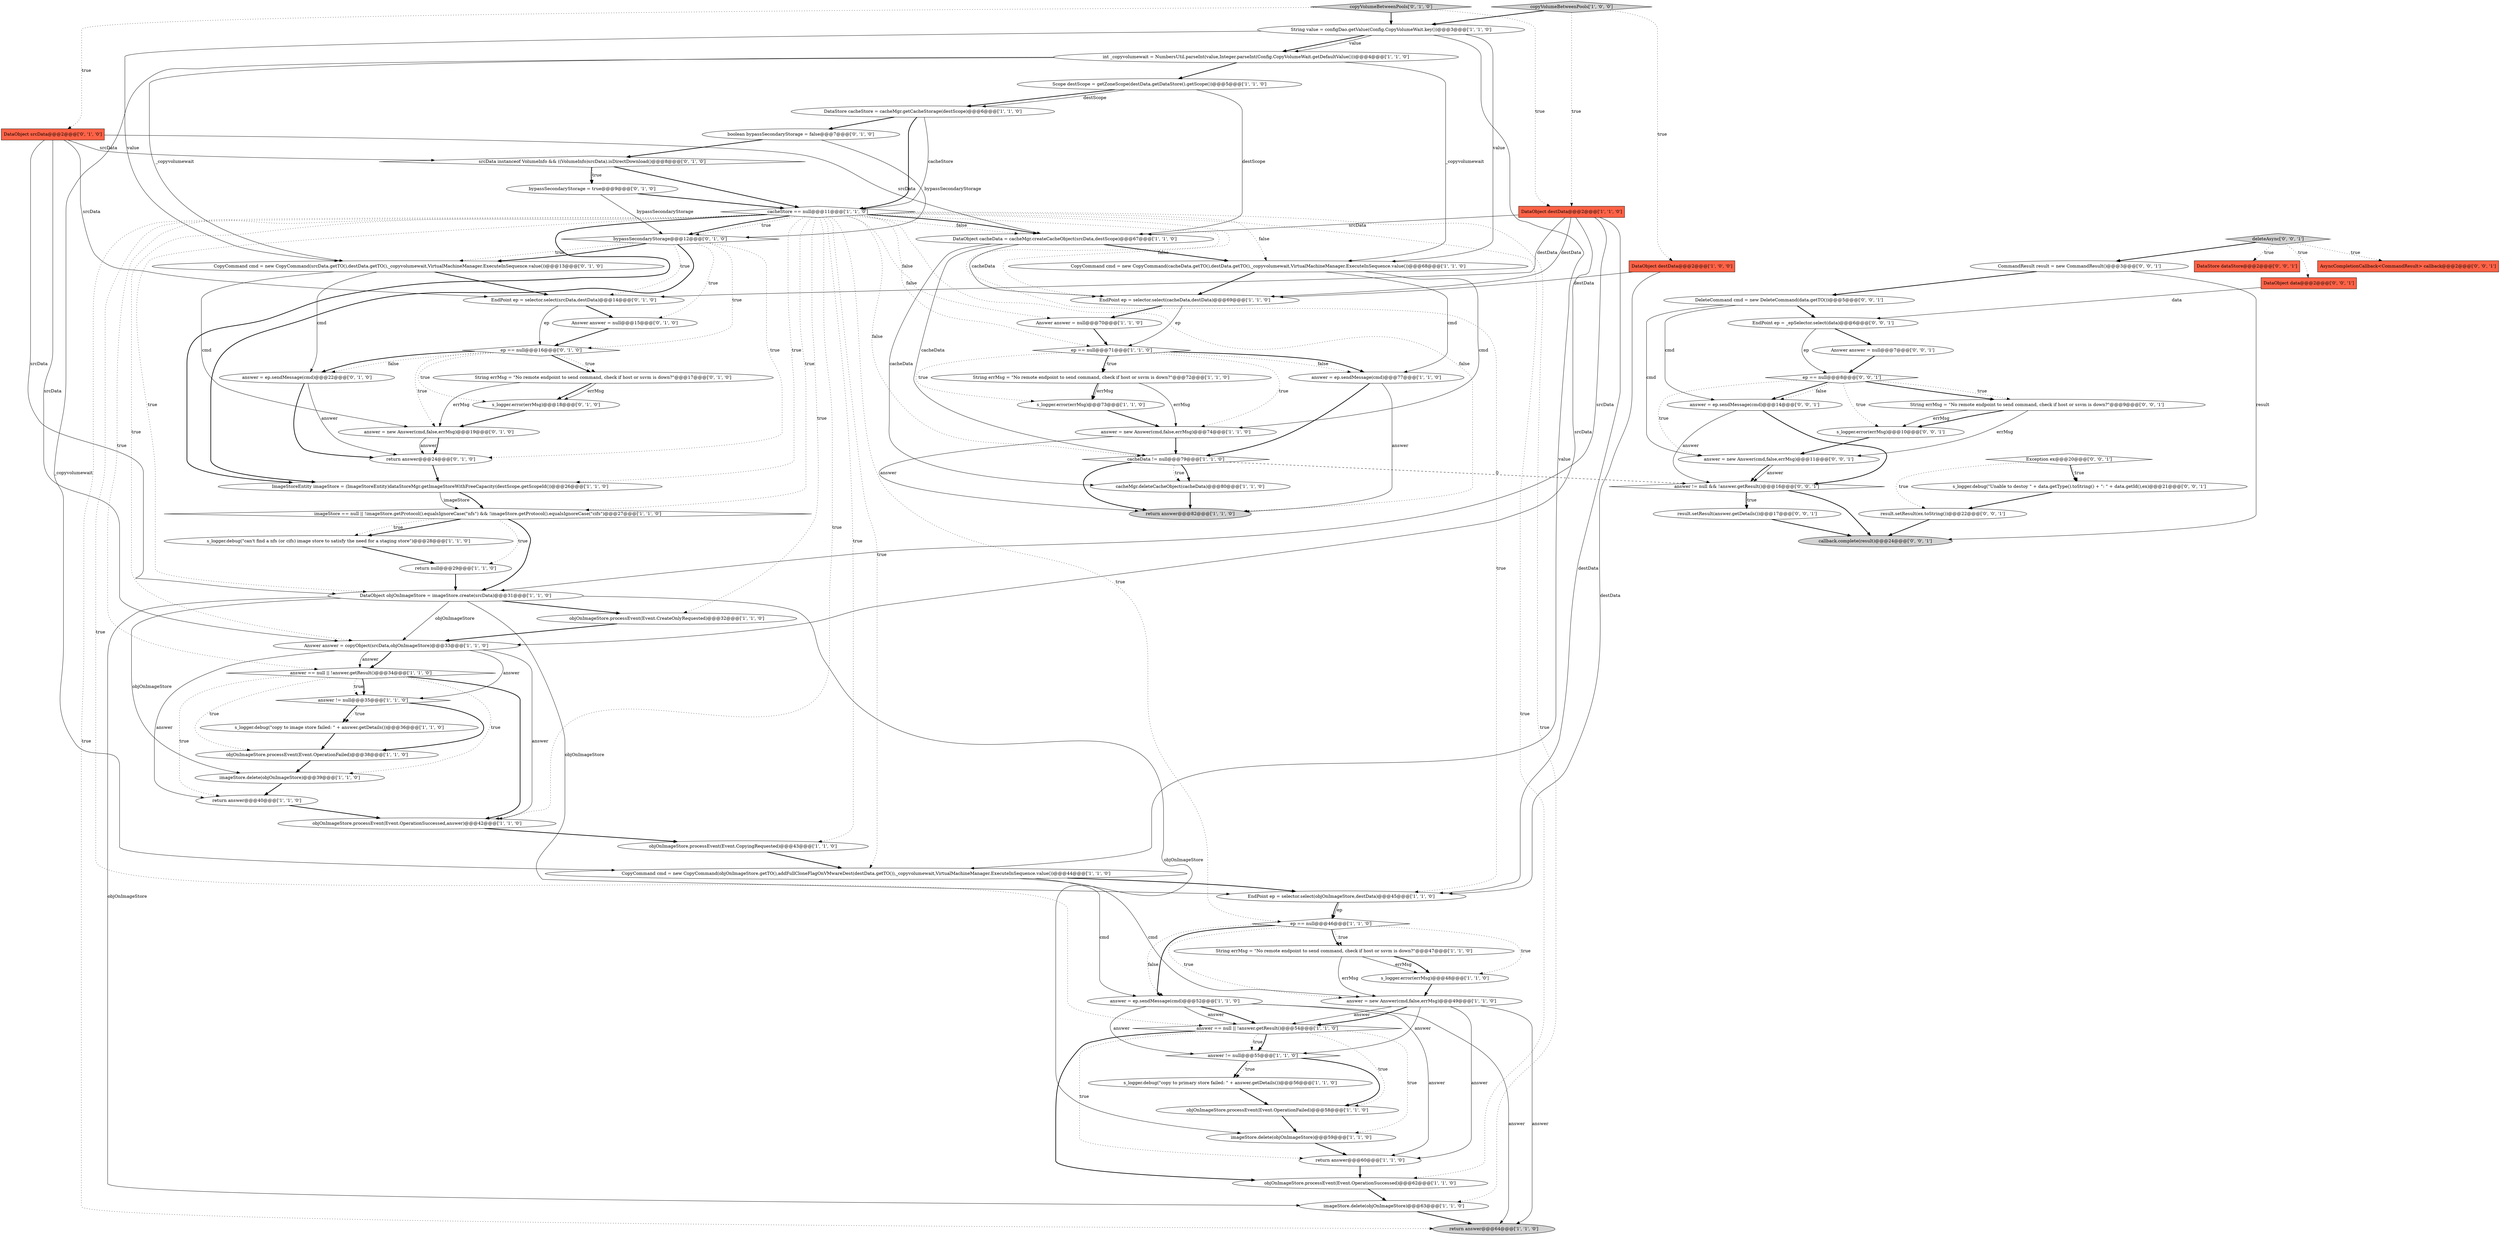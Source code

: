 digraph {
75 [style = filled, label = "CommandResult result = new CommandResult()@@@3@@@['0', '0', '1']", fillcolor = white, shape = ellipse image = "AAA0AAABBB3BBB"];
79 [style = filled, label = "Exception ex@@@20@@@['0', '0', '1']", fillcolor = white, shape = diamond image = "AAA0AAABBB3BBB"];
36 [style = filled, label = "String value = configDao.getValue(Config.CopyVolumeWait.key())@@@3@@@['1', '1', '0']", fillcolor = white, shape = ellipse image = "AAA0AAABBB1BBB"];
4 [style = filled, label = "return answer@@@64@@@['1', '1', '0']", fillcolor = lightgray, shape = ellipse image = "AAA0AAABBB1BBB"];
7 [style = filled, label = "answer = ep.sendMessage(cmd)@@@77@@@['1', '1', '0']", fillcolor = white, shape = ellipse image = "AAA0AAABBB1BBB"];
18 [style = filled, label = "objOnImageStore.processEvent(Event.OperationFailed)@@@58@@@['1', '1', '0']", fillcolor = white, shape = ellipse image = "AAA0AAABBB1BBB"];
11 [style = filled, label = "CopyCommand cmd = new CopyCommand(objOnImageStore.getTO(),addFullCloneFlagOnVMwareDest(destData.getTO()),_copyvolumewait,VirtualMachineManager.ExecuteInSequence.value())@@@44@@@['1', '1', '0']", fillcolor = white, shape = ellipse image = "AAA0AAABBB1BBB"];
74 [style = filled, label = "callback.complete(result)@@@24@@@['0', '0', '1']", fillcolor = lightgray, shape = ellipse image = "AAA0AAABBB3BBB"];
17 [style = filled, label = "return null@@@29@@@['1', '1', '0']", fillcolor = white, shape = ellipse image = "AAA0AAABBB1BBB"];
12 [style = filled, label = "answer = new Answer(cmd,false,errMsg)@@@74@@@['1', '1', '0']", fillcolor = white, shape = ellipse image = "AAA0AAABBB1BBB"];
44 [style = filled, label = "answer == null || !answer.getResult()@@@54@@@['1', '1', '0']", fillcolor = white, shape = diamond image = "AAA0AAABBB1BBB"];
61 [style = filled, label = "return answer@@@24@@@['0', '1', '0']", fillcolor = white, shape = ellipse image = "AAA1AAABBB2BBB"];
43 [style = filled, label = "answer != null@@@35@@@['1', '1', '0']", fillcolor = white, shape = diamond image = "AAA0AAABBB1BBB"];
35 [style = filled, label = "answer != null@@@55@@@['1', '1', '0']", fillcolor = white, shape = diamond image = "AAA0AAABBB1BBB"];
59 [style = filled, label = "Answer answer = null@@@15@@@['0', '1', '0']", fillcolor = white, shape = ellipse image = "AAA1AAABBB2BBB"];
64 [style = filled, label = "DataObject srcData@@@2@@@['0', '1', '0']", fillcolor = tomato, shape = box image = "AAA0AAABBB2BBB"];
52 [style = filled, label = "answer = ep.sendMessage(cmd)@@@22@@@['0', '1', '0']", fillcolor = white, shape = ellipse image = "AAA1AAABBB2BBB"];
42 [style = filled, label = "imageStore.delete(objOnImageStore)@@@39@@@['1', '1', '0']", fillcolor = white, shape = ellipse image = "AAA0AAABBB1BBB"];
38 [style = filled, label = "DataObject destData@@@2@@@['1', '1', '0']", fillcolor = tomato, shape = box image = "AAA0AAABBB1BBB"];
78 [style = filled, label = "deleteAsync['0', '0', '1']", fillcolor = lightgray, shape = diamond image = "AAA0AAABBB3BBB"];
50 [style = filled, label = "return answer@@@40@@@['1', '1', '0']", fillcolor = white, shape = ellipse image = "AAA0AAABBB1BBB"];
65 [style = filled, label = "s_logger.error(errMsg)@@@18@@@['0', '1', '0']", fillcolor = white, shape = ellipse image = "AAA1AAABBB2BBB"];
80 [style = filled, label = "DataStore dataStore@@@2@@@['0', '0', '1']", fillcolor = tomato, shape = box image = "AAA0AAABBB3BBB"];
25 [style = filled, label = "answer = new Answer(cmd,false,errMsg)@@@49@@@['1', '1', '0']", fillcolor = white, shape = ellipse image = "AAA0AAABBB1BBB"];
66 [style = filled, label = "answer != null && !answer.getResult()@@@16@@@['0', '0', '1']", fillcolor = white, shape = diamond image = "AAA0AAABBB3BBB"];
47 [style = filled, label = "answer = ep.sendMessage(cmd)@@@52@@@['1', '1', '0']", fillcolor = white, shape = ellipse image = "AAA0AAABBB1BBB"];
27 [style = filled, label = "objOnImageStore.processEvent(Event.OperationSuccessed)@@@62@@@['1', '1', '0']", fillcolor = white, shape = ellipse image = "AAA0AAABBB1BBB"];
20 [style = filled, label = "cacheData != null@@@79@@@['1', '1', '0']", fillcolor = white, shape = diamond image = "AAA0AAABBB1BBB"];
9 [style = filled, label = "Answer answer = null@@@70@@@['1', '1', '0']", fillcolor = white, shape = ellipse image = "AAA0AAABBB1BBB"];
34 [style = filled, label = "s_logger.debug(\"can't find a nfs (or cifs) image store to satisfy the need for a staging store\")@@@28@@@['1', '1', '0']", fillcolor = white, shape = ellipse image = "AAA0AAABBB1BBB"];
10 [style = filled, label = "String errMsg = \"No remote endpoint to send command, check if host or ssvm is down?\"@@@72@@@['1', '1', '0']", fillcolor = white, shape = ellipse image = "AAA0AAABBB1BBB"];
73 [style = filled, label = "answer = new Answer(cmd,false,errMsg)@@@11@@@['0', '0', '1']", fillcolor = white, shape = ellipse image = "AAA0AAABBB3BBB"];
60 [style = filled, label = "bypassSecondaryStorage@@@12@@@['0', '1', '0']", fillcolor = white, shape = diamond image = "AAA1AAABBB2BBB"];
6 [style = filled, label = "objOnImageStore.processEvent(Event.OperationSuccessed,answer)@@@42@@@['1', '1', '0']", fillcolor = white, shape = ellipse image = "AAA0AAABBB1BBB"];
37 [style = filled, label = "imageStore.delete(objOnImageStore)@@@59@@@['1', '1', '0']", fillcolor = white, shape = ellipse image = "AAA0AAABBB1BBB"];
83 [style = filled, label = "result.setResult(ex.toString())@@@22@@@['0', '0', '1']", fillcolor = white, shape = ellipse image = "AAA0AAABBB3BBB"];
68 [style = filled, label = "answer = ep.sendMessage(cmd)@@@14@@@['0', '0', '1']", fillcolor = white, shape = ellipse image = "AAA0AAABBB3BBB"];
13 [style = filled, label = "answer == null || !answer.getResult()@@@34@@@['1', '1', '0']", fillcolor = white, shape = diamond image = "AAA0AAABBB1BBB"];
3 [style = filled, label = "String errMsg = \"No remote endpoint to send command, check if host or ssvm is down?\"@@@47@@@['1', '1', '0']", fillcolor = white, shape = ellipse image = "AAA0AAABBB1BBB"];
30 [style = filled, label = "DataObject destData@@@2@@@['1', '0', '0']", fillcolor = tomato, shape = box image = "AAA0AAABBB1BBB"];
5 [style = filled, label = "ep == null@@@71@@@['1', '1', '0']", fillcolor = white, shape = diamond image = "AAA0AAABBB1BBB"];
56 [style = filled, label = "CopyCommand cmd = new CopyCommand(srcData.getTO(),destData.getTO(),_copyvolumewait,VirtualMachineManager.ExecuteInSequence.value())@@@13@@@['0', '1', '0']", fillcolor = white, shape = ellipse image = "AAA1AAABBB2BBB"];
69 [style = filled, label = "DataObject data@@@2@@@['0', '0', '1']", fillcolor = tomato, shape = box image = "AAA0AAABBB3BBB"];
71 [style = filled, label = "result.setResult(answer.getDetails())@@@17@@@['0', '0', '1']", fillcolor = white, shape = ellipse image = "AAA0AAABBB3BBB"];
53 [style = filled, label = "srcData instanceof VolumeInfo && ((VolumeInfo)srcData).isDirectDownload()@@@8@@@['0', '1', '0']", fillcolor = white, shape = diamond image = "AAA1AAABBB2BBB"];
76 [style = filled, label = "AsyncCompletionCallback<CommandResult> callback@@@2@@@['0', '0', '1']", fillcolor = tomato, shape = box image = "AAA0AAABBB3BBB"];
32 [style = filled, label = "DataStore cacheStore = cacheMgr.getCacheStorage(destScope)@@@6@@@['1', '1', '0']", fillcolor = white, shape = ellipse image = "AAA0AAABBB1BBB"];
57 [style = filled, label = "EndPoint ep = selector.select(srcData,destData)@@@14@@@['0', '1', '0']", fillcolor = white, shape = ellipse image = "AAA1AAABBB2BBB"];
58 [style = filled, label = "ep == null@@@16@@@['0', '1', '0']", fillcolor = white, shape = diamond image = "AAA1AAABBB2BBB"];
39 [style = filled, label = "return answer@@@60@@@['1', '1', '0']", fillcolor = white, shape = ellipse image = "AAA0AAABBB1BBB"];
62 [style = filled, label = "copyVolumeBetweenPools['0', '1', '0']", fillcolor = lightgray, shape = diamond image = "AAA0AAABBB2BBB"];
45 [style = filled, label = "int _copyvolumewait = NumbersUtil.parseInt(value,Integer.parseInt(Config.CopyVolumeWait.getDefaultValue()))@@@4@@@['1', '1', '0']", fillcolor = white, shape = ellipse image = "AAA0AAABBB1BBB"];
19 [style = filled, label = "s_logger.error(errMsg)@@@48@@@['1', '1', '0']", fillcolor = white, shape = ellipse image = "AAA0AAABBB1BBB"];
48 [style = filled, label = "cacheStore == null@@@11@@@['1', '1', '0']", fillcolor = white, shape = diamond image = "AAA0AAABBB1BBB"];
82 [style = filled, label = "s_logger.debug(\"Unable to destoy \" + data.getType().toString() + \": \" + data.getId(),ex)@@@21@@@['0', '0', '1']", fillcolor = white, shape = ellipse image = "AAA0AAABBB3BBB"];
14 [style = filled, label = "EndPoint ep = selector.select(objOnImageStore,destData)@@@45@@@['1', '1', '0']", fillcolor = white, shape = ellipse image = "AAA0AAABBB1BBB"];
51 [style = filled, label = "bypassSecondaryStorage = true@@@9@@@['0', '1', '0']", fillcolor = white, shape = ellipse image = "AAA1AAABBB2BBB"];
55 [style = filled, label = "answer = new Answer(cmd,false,errMsg)@@@19@@@['0', '1', '0']", fillcolor = white, shape = ellipse image = "AAA1AAABBB2BBB"];
84 [style = filled, label = "ep == null@@@8@@@['0', '0', '1']", fillcolor = white, shape = diamond image = "AAA0AAABBB3BBB"];
54 [style = filled, label = "String errMsg = \"No remote endpoint to send command, check if host or ssvm is down?\"@@@17@@@['0', '1', '0']", fillcolor = white, shape = ellipse image = "AAA1AAABBB2BBB"];
28 [style = filled, label = "copyVolumeBetweenPools['1', '0', '0']", fillcolor = lightgray, shape = diamond image = "AAA0AAABBB1BBB"];
24 [style = filled, label = "Scope destScope = getZoneScope(destData.getDataStore().getScope())@@@5@@@['1', '1', '0']", fillcolor = white, shape = ellipse image = "AAA0AAABBB1BBB"];
21 [style = filled, label = "return answer@@@82@@@['1', '1', '0']", fillcolor = lightgray, shape = ellipse image = "AAA0AAABBB1BBB"];
41 [style = filled, label = "DataObject objOnImageStore = imageStore.create(srcData)@@@31@@@['1', '1', '0']", fillcolor = white, shape = ellipse image = "AAA0AAABBB1BBB"];
0 [style = filled, label = "s_logger.debug(\"copy to image store failed: \" + answer.getDetails())@@@36@@@['1', '1', '0']", fillcolor = white, shape = ellipse image = "AAA0AAABBB1BBB"];
70 [style = filled, label = "Answer answer = null@@@7@@@['0', '0', '1']", fillcolor = white, shape = ellipse image = "AAA0AAABBB3BBB"];
81 [style = filled, label = "s_logger.error(errMsg)@@@10@@@['0', '0', '1']", fillcolor = white, shape = ellipse image = "AAA0AAABBB3BBB"];
29 [style = filled, label = "EndPoint ep = selector.select(cacheData,destData)@@@69@@@['1', '1', '0']", fillcolor = white, shape = ellipse image = "AAA0AAABBB1BBB"];
33 [style = filled, label = "ep == null@@@46@@@['1', '1', '0']", fillcolor = white, shape = diamond image = "AAA0AAABBB1BBB"];
40 [style = filled, label = "CopyCommand cmd = new CopyCommand(cacheData.getTO(),destData.getTO(),_copyvolumewait,VirtualMachineManager.ExecuteInSequence.value())@@@68@@@['1', '1', '0']", fillcolor = white, shape = ellipse image = "AAA0AAABBB1BBB"];
72 [style = filled, label = "EndPoint ep = _epSelector.select(data)@@@6@@@['0', '0', '1']", fillcolor = white, shape = ellipse image = "AAA0AAABBB3BBB"];
63 [style = filled, label = "boolean bypassSecondaryStorage = false@@@7@@@['0', '1', '0']", fillcolor = white, shape = ellipse image = "AAA1AAABBB2BBB"];
8 [style = filled, label = "s_logger.error(errMsg)@@@73@@@['1', '1', '0']", fillcolor = white, shape = ellipse image = "AAA0AAABBB1BBB"];
46 [style = filled, label = "imageStore.delete(objOnImageStore)@@@63@@@['1', '1', '0']", fillcolor = white, shape = ellipse image = "AAA0AAABBB1BBB"];
2 [style = filled, label = "DataObject cacheData = cacheMgr.createCacheObject(srcData,destScope)@@@67@@@['1', '1', '0']", fillcolor = white, shape = ellipse image = "AAA0AAABBB1BBB"];
23 [style = filled, label = "cacheMgr.deleteCacheObject(cacheData)@@@80@@@['1', '1', '0']", fillcolor = white, shape = ellipse image = "AAA0AAABBB1BBB"];
1 [style = filled, label = "objOnImageStore.processEvent(Event.OperationFailed)@@@38@@@['1', '1', '0']", fillcolor = white, shape = ellipse image = "AAA0AAABBB1BBB"];
22 [style = filled, label = "imageStore == null || !imageStore.getProtocol().equalsIgnoreCase(\"nfs\") && !imageStore.getProtocol().equalsIgnoreCase(\"cifs\")@@@27@@@['1', '1', '0']", fillcolor = white, shape = diamond image = "AAA0AAABBB1BBB"];
26 [style = filled, label = "objOnImageStore.processEvent(Event.CopyingRequested)@@@43@@@['1', '1', '0']", fillcolor = white, shape = ellipse image = "AAA0AAABBB1BBB"];
31 [style = filled, label = "ImageStoreEntity imageStore = (ImageStoreEntity)dataStoreMgr.getImageStoreWithFreeCapacity(destScope.getScopeId())@@@26@@@['1', '1', '0']", fillcolor = white, shape = ellipse image = "AAA0AAABBB1BBB"];
49 [style = filled, label = "objOnImageStore.processEvent(Event.CreateOnlyRequested)@@@32@@@['1', '1', '0']", fillcolor = white, shape = ellipse image = "AAA0AAABBB1BBB"];
16 [style = filled, label = "Answer answer = copyObject(srcData,objOnImageStore)@@@33@@@['1', '1', '0']", fillcolor = white, shape = ellipse image = "AAA0AAABBB1BBB"];
67 [style = filled, label = "DeleteCommand cmd = new DeleteCommand(data.getTO())@@@5@@@['0', '0', '1']", fillcolor = white, shape = ellipse image = "AAA0AAABBB3BBB"];
77 [style = filled, label = "String errMsg = \"No remote endpoint to send command, check if host or ssvm is down?\"@@@9@@@['0', '0', '1']", fillcolor = white, shape = ellipse image = "AAA0AAABBB3BBB"];
15 [style = filled, label = "s_logger.debug(\"copy to primary store failed: \" + answer.getDetails())@@@56@@@['1', '1', '0']", fillcolor = white, shape = ellipse image = "AAA0AAABBB1BBB"];
51->48 [style = bold, label=""];
38->41 [style = solid, label="srcData"];
5->8 [style = dotted, label="true"];
20->23 [style = bold, label=""];
13->42 [style = dotted, label="true"];
24->32 [style = bold, label=""];
55->61 [style = solid, label="answer"];
78->69 [style = dotted, label="true"];
13->1 [style = dotted, label="true"];
70->84 [style = bold, label=""];
58->65 [style = dotted, label="true"];
66->71 [style = dotted, label="true"];
45->11 [style = solid, label="_copyvolumewait"];
2->29 [style = solid, label="cacheData"];
78->75 [style = bold, label=""];
60->57 [style = dotted, label="true"];
16->6 [style = solid, label="answer"];
32->48 [style = solid, label="cacheStore"];
25->39 [style = solid, label="answer"];
13->6 [style = bold, label=""];
39->27 [style = bold, label=""];
48->22 [style = dotted, label="true"];
48->2 [style = dotted, label="false"];
44->39 [style = dotted, label="true"];
33->47 [style = bold, label=""];
47->44 [style = solid, label="answer"];
16->13 [style = bold, label=""];
42->50 [style = bold, label=""];
84->81 [style = dotted, label="true"];
41->42 [style = solid, label="objOnImageStore"];
24->2 [style = solid, label="destScope"];
28->38 [style = dotted, label="true"];
84->73 [style = dotted, label="true"];
48->46 [style = dotted, label="true"];
5->7 [style = dotted, label="false"];
48->11 [style = dotted, label="true"];
36->11 [style = solid, label="value"];
29->5 [style = solid, label="ep"];
68->66 [style = bold, label=""];
54->55 [style = solid, label="errMsg"];
25->35 [style = solid, label="answer"];
16->43 [style = solid, label="answer"];
64->53 [style = solid, label="srcData"];
44->18 [style = dotted, label="true"];
36->40 [style = solid, label="value"];
2->23 [style = solid, label="cacheData"];
41->49 [style = bold, label=""];
35->18 [style = bold, label=""];
59->58 [style = bold, label=""];
64->16 [style = solid, label="srcData"];
38->14 [style = solid, label="destData"];
55->61 [style = bold, label=""];
48->31 [style = dotted, label="true"];
25->44 [style = solid, label="answer"];
11->25 [style = solid, label="cmd"];
44->37 [style = dotted, label="true"];
48->26 [style = dotted, label="true"];
83->74 [style = bold, label=""];
36->45 [style = bold, label=""];
77->73 [style = solid, label="errMsg"];
47->4 [style = solid, label="answer"];
41->16 [style = solid, label="objOnImageStore"];
64->57 [style = solid, label="srcData"];
52->61 [style = bold, label=""];
5->10 [style = dotted, label="true"];
48->27 [style = dotted, label="true"];
48->60 [style = bold, label=""];
13->43 [style = dotted, label="true"];
60->59 [style = dotted, label="true"];
56->55 [style = solid, label="cmd"];
22->41 [style = bold, label=""];
56->52 [style = solid, label="cmd"];
48->20 [style = dotted, label="false"];
31->22 [style = bold, label=""];
16->13 [style = solid, label="answer"];
7->20 [style = bold, label=""];
34->17 [style = bold, label=""];
7->21 [style = solid, label="answer"];
13->43 [style = bold, label=""];
57->59 [style = bold, label=""];
48->29 [style = dotted, label="false"];
48->40 [style = dotted, label="false"];
23->21 [style = bold, label=""];
53->51 [style = bold, label=""];
63->53 [style = bold, label=""];
57->58 [style = solid, label="ep"];
66->71 [style = bold, label=""];
79->82 [style = dotted, label="true"];
60->56 [style = dotted, label="true"];
78->80 [style = dotted, label="true"];
30->29 [style = solid, label="destData"];
44->27 [style = bold, label=""];
65->55 [style = bold, label=""];
58->52 [style = dotted, label="false"];
48->33 [style = dotted, label="true"];
12->20 [style = bold, label=""];
84->77 [style = dotted, label="true"];
35->15 [style = bold, label=""];
20->66 [style = dashed, label="0"];
43->1 [style = bold, label=""];
73->66 [style = bold, label=""];
48->6 [style = dotted, label="true"];
47->35 [style = solid, label="answer"];
3->25 [style = solid, label="errMsg"];
25->44 [style = bold, label=""];
82->83 [style = bold, label=""];
48->14 [style = dotted, label="true"];
22->17 [style = dotted, label="true"];
17->41 [style = bold, label=""];
10->12 [style = solid, label="errMsg"];
5->7 [style = bold, label=""];
46->4 [style = bold, label=""];
38->29 [style = solid, label="destData"];
40->7 [style = solid, label="cmd"];
48->13 [style = dotted, label="true"];
31->22 [style = solid, label="imageStore"];
48->21 [style = dotted, label="false"];
49->16 [style = bold, label=""];
15->18 [style = bold, label=""];
3->19 [style = solid, label="errMsg"];
6->26 [style = bold, label=""];
84->68 [style = bold, label=""];
33->19 [style = dotted, label="true"];
53->51 [style = dotted, label="true"];
48->49 [style = dotted, label="true"];
10->8 [style = bold, label=""];
71->74 [style = bold, label=""];
67->72 [style = bold, label=""];
45->56 [style = solid, label="_copyvolumewait"];
48->41 [style = dotted, label="true"];
5->12 [style = dotted, label="true"];
60->56 [style = bold, label=""];
48->44 [style = dotted, label="true"];
11->14 [style = bold, label=""];
62->36 [style = bold, label=""];
64->2 [style = solid, label="srcData"];
64->41 [style = solid, label="srcData"];
20->23 [style = dotted, label="true"];
75->74 [style = solid, label="result"];
19->25 [style = bold, label=""];
50->6 [style = bold, label=""];
48->5 [style = dotted, label="false"];
11->47 [style = solid, label="cmd"];
54->65 [style = bold, label=""];
53->48 [style = bold, label=""];
26->11 [style = bold, label=""];
81->73 [style = bold, label=""];
3->19 [style = bold, label=""];
36->56 [style = solid, label="value"];
36->45 [style = solid, label="value"];
40->12 [style = solid, label="cmd"];
58->54 [style = bold, label=""];
13->50 [style = dotted, label="true"];
66->74 [style = bold, label=""];
45->40 [style = solid, label="_copyvolumewait"];
38->57 [style = solid, label="destData"];
40->29 [style = bold, label=""];
33->47 [style = dotted, label="false"];
47->39 [style = solid, label="answer"];
79->83 [style = dotted, label="true"];
38->16 [style = solid, label="srcData"];
12->21 [style = solid, label="answer"];
84->77 [style = bold, label=""];
48->2 [style = bold, label=""];
43->0 [style = bold, label=""];
9->5 [style = bold, label=""];
58->54 [style = dotted, label="true"];
63->60 [style = solid, label="bypassSecondaryStorage"];
51->60 [style = solid, label="bypassSecondaryStorage"];
47->44 [style = bold, label=""];
58->55 [style = dotted, label="true"];
29->9 [style = bold, label=""];
25->4 [style = solid, label="answer"];
41->37 [style = solid, label="objOnImageStore"];
41->14 [style = solid, label="objOnImageStore"];
79->82 [style = bold, label=""];
61->31 [style = bold, label=""];
2->20 [style = solid, label="cacheData"];
8->12 [style = bold, label=""];
68->66 [style = solid, label="answer"];
60->61 [style = dotted, label="true"];
14->33 [style = solid, label="ep"];
44->35 [style = dotted, label="true"];
77->81 [style = solid, label="errMsg"];
67->73 [style = solid, label="cmd"];
35->15 [style = dotted, label="true"];
27->46 [style = bold, label=""];
62->64 [style = dotted, label="true"];
73->66 [style = solid, label="answer"];
67->68 [style = solid, label="cmd"];
16->50 [style = solid, label="answer"];
54->65 [style = solid, label="errMsg"];
75->67 [style = bold, label=""];
69->72 [style = solid, label="data"];
5->10 [style = bold, label=""];
0->1 [style = bold, label=""];
44->35 [style = bold, label=""];
28->30 [style = dotted, label="true"];
48->31 [style = bold, label=""];
62->38 [style = dotted, label="true"];
38->2 [style = solid, label="srcData"];
52->61 [style = solid, label="answer"];
56->57 [style = bold, label=""];
20->21 [style = bold, label=""];
60->31 [style = bold, label=""];
45->24 [style = bold, label=""];
32->63 [style = bold, label=""];
72->84 [style = solid, label="ep"];
37->39 [style = bold, label=""];
58->52 [style = bold, label=""];
43->0 [style = dotted, label="true"];
22->34 [style = bold, label=""];
28->36 [style = bold, label=""];
33->25 [style = dotted, label="true"];
60->58 [style = dotted, label="true"];
48->4 [style = dotted, label="true"];
41->46 [style = solid, label="objOnImageStore"];
33->3 [style = bold, label=""];
72->70 [style = bold, label=""];
77->81 [style = bold, label=""];
2->40 [style = bold, label=""];
32->48 [style = bold, label=""];
14->33 [style = bold, label=""];
22->34 [style = dotted, label="true"];
48->60 [style = dotted, label="true"];
10->8 [style = solid, label="errMsg"];
18->37 [style = bold, label=""];
24->32 [style = solid, label="destScope"];
78->76 [style = dotted, label="true"];
84->68 [style = dotted, label="false"];
48->16 [style = dotted, label="true"];
30->14 [style = solid, label="destData"];
48->9 [style = dotted, label="false"];
33->3 [style = dotted, label="true"];
1->42 [style = bold, label=""];
}
